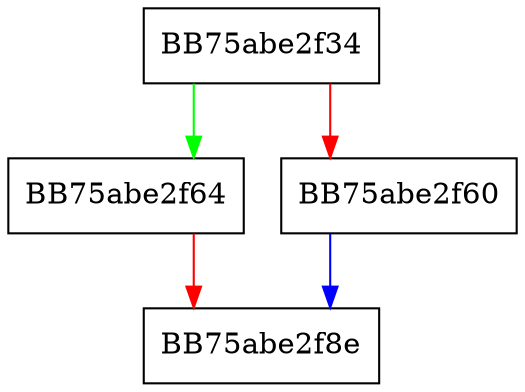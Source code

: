 digraph ZSTD_BtFindBestMatch_noDict_6 {
  node [shape="box"];
  graph [splines=ortho];
  BB75abe2f34 -> BB75abe2f64 [color="green"];
  BB75abe2f34 -> BB75abe2f60 [color="red"];
  BB75abe2f60 -> BB75abe2f8e [color="blue"];
  BB75abe2f64 -> BB75abe2f8e [color="red"];
}